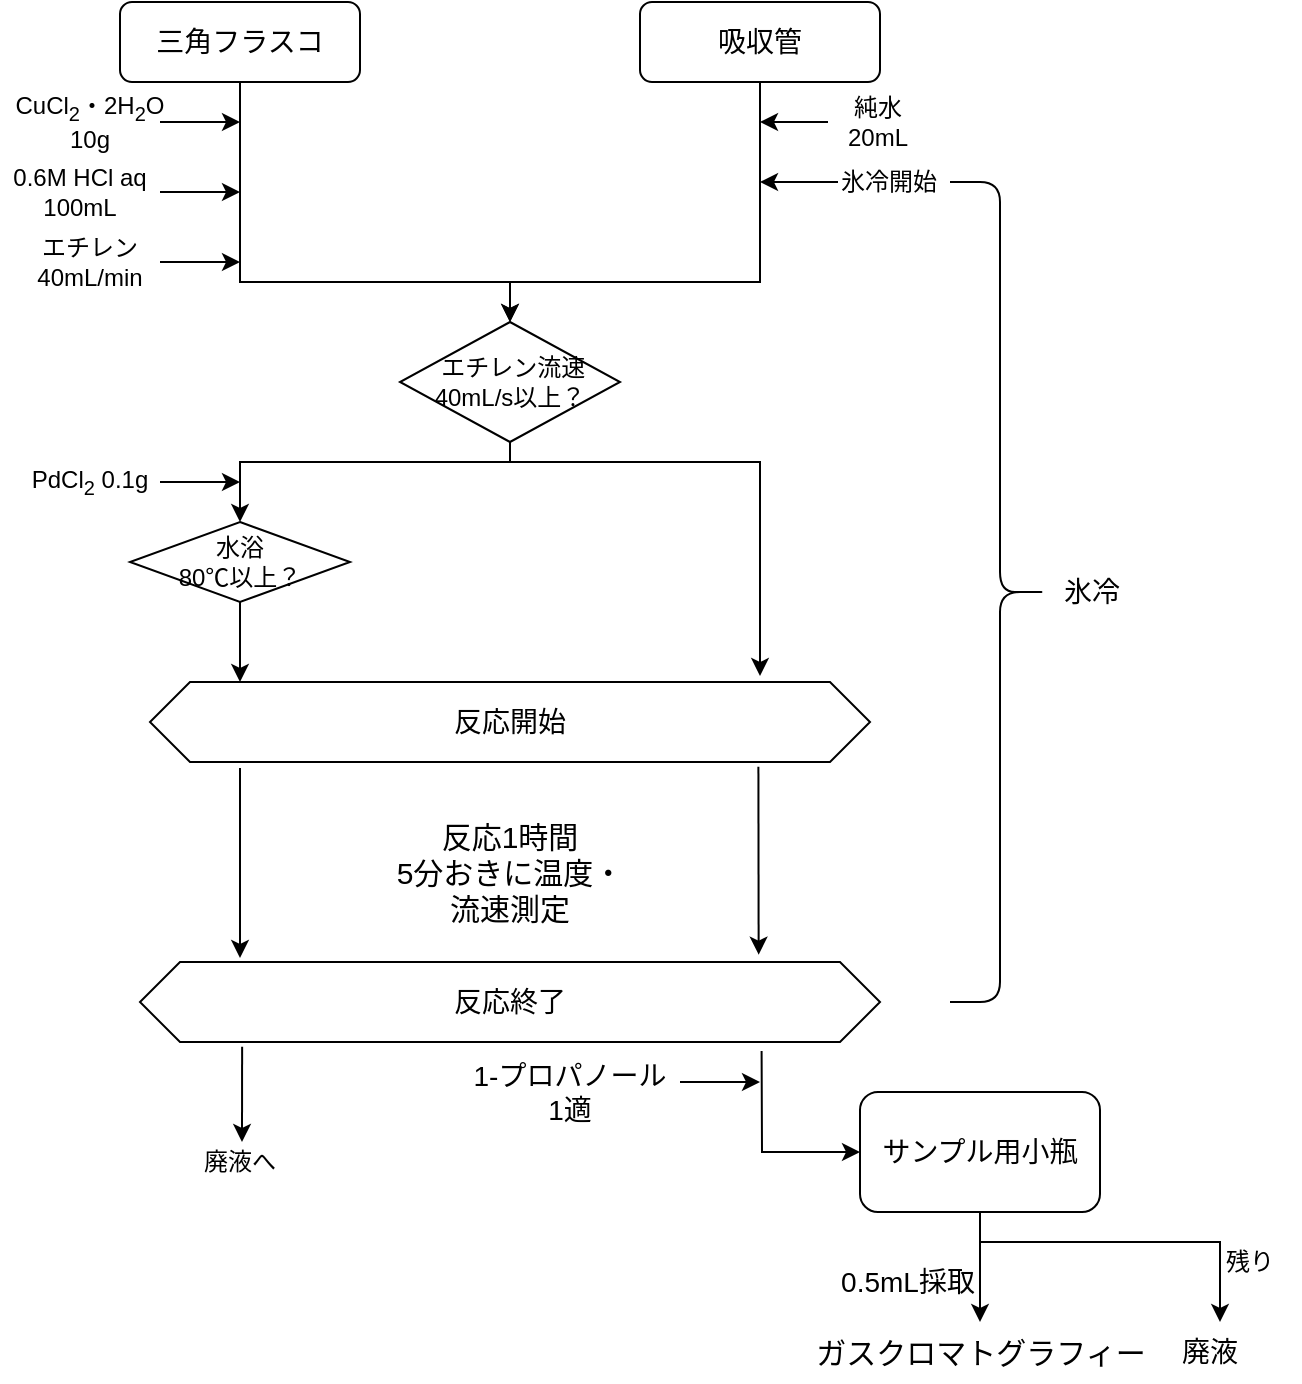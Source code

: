 <mxfile version="13.9.8" type="embed">
    <diagram id="y1zXoHQGgEaiGOm-oRdU" name="ページ1">
        <mxGraphModel dx="488" dy="472" grid="1" gridSize="10" guides="1" tooltips="1" connect="1" arrows="1" fold="1" page="1" pageScale="1" pageWidth="827" pageHeight="1169" math="0" shadow="0">
            <root>
                <mxCell id="0"/>
                <mxCell id="1" parent="0"/>
                <mxCell id="11" style="edgeStyle=orthogonalEdgeStyle;rounded=0;orthogonalLoop=1;jettySize=auto;html=1;exitX=0.5;exitY=1;exitDx=0;exitDy=0;entryX=0.5;entryY=0;entryDx=0;entryDy=0;" edge="1" parent="1" source="2" target="4">
                    <mxGeometry relative="1" as="geometry">
                        <Array as="points">
                            <mxPoint x="120" y="180"/>
                            <mxPoint x="255" y="180"/>
                        </Array>
                    </mxGeometry>
                </mxCell>
                <mxCell id="2" value="&lt;font style=&quot;font-size: 14px&quot;&gt;三角フラスコ&lt;/font&gt;" style="rounded=1;whiteSpace=wrap;html=1;" vertex="1" parent="1">
                    <mxGeometry x="60" y="40" width="120" height="40" as="geometry"/>
                </mxCell>
                <mxCell id="15" style="edgeStyle=orthogonalEdgeStyle;rounded=0;orthogonalLoop=1;jettySize=auto;html=1;entryX=0.5;entryY=0;entryDx=0;entryDy=0;exitX=0.5;exitY=1;exitDx=0;exitDy=0;" edge="1" parent="1" source="3" target="4">
                    <mxGeometry relative="1" as="geometry">
                        <Array as="points">
                            <mxPoint x="380" y="180"/>
                            <mxPoint x="255" y="180"/>
                        </Array>
                    </mxGeometry>
                </mxCell>
                <mxCell id="3" value="&lt;font style=&quot;font-size: 14px&quot;&gt;吸収管&lt;/font&gt;" style="rounded=1;whiteSpace=wrap;html=1;" vertex="1" parent="1">
                    <mxGeometry x="320" y="40" width="120" height="40" as="geometry"/>
                </mxCell>
                <mxCell id="26" style="edgeStyle=orthogonalEdgeStyle;rounded=0;orthogonalLoop=1;jettySize=auto;html=1;entryX=0.5;entryY=0;entryDx=0;entryDy=0;exitX=0.5;exitY=1;exitDx=0;exitDy=0;" edge="1" parent="1" source="4" target="5">
                    <mxGeometry relative="1" as="geometry">
                        <Array as="points">
                            <mxPoint x="255" y="270"/>
                            <mxPoint x="120" y="270"/>
                        </Array>
                    </mxGeometry>
                </mxCell>
                <mxCell id="33" style="edgeStyle=orthogonalEdgeStyle;rounded=0;orthogonalLoop=1;jettySize=auto;html=1;" edge="1" parent="1" source="4">
                    <mxGeometry relative="1" as="geometry">
                        <mxPoint x="380" y="377" as="targetPoint"/>
                        <Array as="points">
                            <mxPoint x="255" y="270"/>
                            <mxPoint x="380" y="270"/>
                            <mxPoint x="380" y="377"/>
                        </Array>
                    </mxGeometry>
                </mxCell>
                <mxCell id="4" value="&amp;nbsp;エチレン流速&lt;br&gt;40mL/s以上？" style="rhombus;whiteSpace=wrap;html=1;" vertex="1" parent="1">
                    <mxGeometry x="200" y="200" width="110" height="60" as="geometry"/>
                </mxCell>
                <mxCell id="5" value="水浴&lt;br&gt;80℃以上？" style="rhombus;whiteSpace=wrap;html=1;" vertex="1" parent="1">
                    <mxGeometry x="65" y="300" width="110" height="40" as="geometry"/>
                </mxCell>
                <mxCell id="7" value="&lt;font style=&quot;font-size: 14px&quot;&gt;反応開始&lt;/font&gt;" style="shape=hexagon;perimeter=hexagonPerimeter2;whiteSpace=wrap;html=1;fixedSize=1;" vertex="1" parent="1">
                    <mxGeometry x="75" y="380" width="360" height="40" as="geometry"/>
                </mxCell>
                <mxCell id="8" value="&lt;font style=&quot;font-size: 14px&quot;&gt;反応終了&lt;/font&gt;" style="shape=hexagon;perimeter=hexagonPerimeter2;whiteSpace=wrap;html=1;fixedSize=1;" vertex="1" parent="1">
                    <mxGeometry x="70" y="520" width="370" height="40" as="geometry"/>
                </mxCell>
                <mxCell id="9" value="&lt;font style=&quot;font-size: 14px&quot;&gt;サンプル用小瓶&lt;/font&gt;" style="rounded=1;whiteSpace=wrap;html=1;" vertex="1" parent="1">
                    <mxGeometry x="430" y="585" width="120" height="60" as="geometry"/>
                </mxCell>
                <mxCell id="16" value="" style="endArrow=classic;html=1;" edge="1" parent="1">
                    <mxGeometry width="50" height="50" relative="1" as="geometry">
                        <mxPoint x="80" y="100" as="sourcePoint"/>
                        <mxPoint x="120" y="100" as="targetPoint"/>
                    </mxGeometry>
                </mxCell>
                <mxCell id="17" value="CuCl&lt;sub&gt;2&lt;/sub&gt;・2H&lt;sub&gt;2&lt;/sub&gt;O 10g" style="text;html=1;strokeColor=none;fillColor=none;align=center;verticalAlign=middle;whiteSpace=wrap;rounded=0;" vertex="1" parent="1">
                    <mxGeometry y="90" width="90" height="20" as="geometry"/>
                </mxCell>
                <mxCell id="18" value="0.6M HCl aq&lt;br&gt;100mL" style="text;html=1;strokeColor=none;fillColor=none;align=center;verticalAlign=middle;whiteSpace=wrap;rounded=0;" vertex="1" parent="1">
                    <mxGeometry y="120" width="80" height="30" as="geometry"/>
                </mxCell>
                <mxCell id="19" value="" style="endArrow=classic;html=1;exitX=1;exitY=0.5;exitDx=0;exitDy=0;" edge="1" parent="1" source="18">
                    <mxGeometry width="50" height="50" relative="1" as="geometry">
                        <mxPoint x="80" y="130" as="sourcePoint"/>
                        <mxPoint x="120" y="135" as="targetPoint"/>
                    </mxGeometry>
                </mxCell>
                <mxCell id="20" value="純水&lt;br&gt;20mL" style="text;html=1;strokeColor=none;fillColor=none;align=center;verticalAlign=middle;whiteSpace=wrap;rounded=0;" vertex="1" parent="1">
                    <mxGeometry x="414" y="85" width="50" height="30" as="geometry"/>
                </mxCell>
                <mxCell id="21" value="" style="endArrow=classic;html=1;exitX=0;exitY=0.5;exitDx=0;exitDy=0;" edge="1" parent="1" source="20">
                    <mxGeometry width="50" height="50" relative="1" as="geometry">
                        <mxPoint x="180" y="300" as="sourcePoint"/>
                        <mxPoint x="380" y="100" as="targetPoint"/>
                    </mxGeometry>
                </mxCell>
                <mxCell id="22" value="氷冷開始" style="text;html=1;strokeColor=none;fillColor=none;align=center;verticalAlign=middle;whiteSpace=wrap;rounded=0;" vertex="1" parent="1">
                    <mxGeometry x="419" y="120" width="51" height="20" as="geometry"/>
                </mxCell>
                <mxCell id="23" value="" style="endArrow=classic;html=1;exitX=0;exitY=0.5;exitDx=0;exitDy=0;" edge="1" parent="1" source="22">
                    <mxGeometry width="50" height="50" relative="1" as="geometry">
                        <mxPoint x="240" y="300" as="sourcePoint"/>
                        <mxPoint x="380" y="130" as="targetPoint"/>
                    </mxGeometry>
                </mxCell>
                <mxCell id="24" value="エチレン&lt;br&gt;40mL/min" style="text;html=1;strokeColor=none;fillColor=none;align=center;verticalAlign=middle;whiteSpace=wrap;rounded=0;" vertex="1" parent="1">
                    <mxGeometry x="10" y="160" width="70" height="20" as="geometry"/>
                </mxCell>
                <mxCell id="25" value="" style="endArrow=classic;html=1;exitX=1;exitY=0.5;exitDx=0;exitDy=0;" edge="1" parent="1" source="24">
                    <mxGeometry width="50" height="50" relative="1" as="geometry">
                        <mxPoint x="110" y="300" as="sourcePoint"/>
                        <mxPoint x="120" y="170" as="targetPoint"/>
                    </mxGeometry>
                </mxCell>
                <mxCell id="28" value="PdCl&lt;sub&gt;2&lt;/sub&gt;&amp;nbsp;0.1g" style="text;html=1;strokeColor=none;fillColor=none;align=center;verticalAlign=middle;whiteSpace=wrap;rounded=0;" vertex="1" parent="1">
                    <mxGeometry x="25" y="270" width="40" height="20" as="geometry"/>
                </mxCell>
                <mxCell id="29" value="" style="endArrow=classic;html=1;" edge="1" parent="1">
                    <mxGeometry width="50" height="50" relative="1" as="geometry">
                        <mxPoint x="80" y="280" as="sourcePoint"/>
                        <mxPoint x="120" y="280" as="targetPoint"/>
                    </mxGeometry>
                </mxCell>
                <mxCell id="31" value="" style="endArrow=classic;html=1;exitX=0.5;exitY=1;exitDx=0;exitDy=0;" edge="1" parent="1" source="5">
                    <mxGeometry width="50" height="50" relative="1" as="geometry">
                        <mxPoint x="210" y="300" as="sourcePoint"/>
                        <mxPoint x="120" y="380" as="targetPoint"/>
                    </mxGeometry>
                </mxCell>
                <mxCell id="34" value="&lt;font style=&quot;font-size: 15px&quot;&gt;反応1時間&lt;br&gt;5分おきに温度・流速測定&lt;/font&gt;" style="text;html=1;strokeColor=none;fillColor=none;align=center;verticalAlign=middle;whiteSpace=wrap;rounded=0;" vertex="1" parent="1">
                    <mxGeometry x="195" y="440" width="120" height="70" as="geometry"/>
                </mxCell>
                <mxCell id="35" value="" style="endArrow=classic;html=1;" edge="1" parent="1">
                    <mxGeometry width="50" height="50" relative="1" as="geometry">
                        <mxPoint x="120" y="423" as="sourcePoint"/>
                        <mxPoint x="120" y="518" as="targetPoint"/>
                    </mxGeometry>
                </mxCell>
                <mxCell id="36" value="" style="endArrow=classic;html=1;exitX=0.845;exitY=1.058;exitDx=0;exitDy=0;exitPerimeter=0;entryX=0.836;entryY=-0.092;entryDx=0;entryDy=0;entryPerimeter=0;" edge="1" parent="1" source="7" target="8">
                    <mxGeometry width="50" height="50" relative="1" as="geometry">
                        <mxPoint x="210" y="570" as="sourcePoint"/>
                        <mxPoint x="260" y="520" as="targetPoint"/>
                    </mxGeometry>
                </mxCell>
                <mxCell id="37" value="" style="endArrow=classic;html=1;exitX=0.138;exitY=1.058;exitDx=0;exitDy=0;exitPerimeter=0;" edge="1" parent="1" source="8">
                    <mxGeometry width="50" height="50" relative="1" as="geometry">
                        <mxPoint x="210" y="570" as="sourcePoint"/>
                        <mxPoint x="121" y="610" as="targetPoint"/>
                    </mxGeometry>
                </mxCell>
                <mxCell id="38" value="廃液へ" style="text;html=1;strokeColor=none;fillColor=none;align=center;verticalAlign=middle;whiteSpace=wrap;rounded=0;" vertex="1" parent="1">
                    <mxGeometry x="100" y="610" width="40" height="20" as="geometry"/>
                </mxCell>
                <mxCell id="40" value="" style="endArrow=classic;html=1;exitX=0.84;exitY=1.113;exitDx=0;exitDy=0;exitPerimeter=0;entryX=0;entryY=0.5;entryDx=0;entryDy=0;rounded=0;" edge="1" parent="1" source="8" target="9">
                    <mxGeometry width="50" height="50" relative="1" as="geometry">
                        <mxPoint x="420" y="630" as="sourcePoint"/>
                        <mxPoint x="470" y="580" as="targetPoint"/>
                        <Array as="points">
                            <mxPoint x="381" y="615"/>
                        </Array>
                    </mxGeometry>
                </mxCell>
                <mxCell id="41" value="" style="endArrow=classic;html=1;" edge="1" parent="1">
                    <mxGeometry width="50" height="50" relative="1" as="geometry">
                        <mxPoint x="340" y="580" as="sourcePoint"/>
                        <mxPoint x="380" y="580" as="targetPoint"/>
                    </mxGeometry>
                </mxCell>
                <mxCell id="42" value="&lt;font style=&quot;font-size: 14px&quot;&gt;1-プロパノール&lt;br&gt;1適&lt;br&gt;&lt;/font&gt;" style="text;html=1;strokeColor=none;fillColor=none;align=center;verticalAlign=middle;whiteSpace=wrap;rounded=0;" vertex="1" parent="1">
                    <mxGeometry x="230" y="574.5" width="110" height="20" as="geometry"/>
                </mxCell>
                <mxCell id="43" value="" style="endArrow=classic;html=1;exitX=0.5;exitY=1;exitDx=0;exitDy=0;entryX=0.5;entryY=0;entryDx=0;entryDy=0;" edge="1" parent="1" source="9" target="45">
                    <mxGeometry width="50" height="50" relative="1" as="geometry">
                        <mxPoint x="450" y="630" as="sourcePoint"/>
                        <mxPoint x="500" y="699" as="targetPoint"/>
                    </mxGeometry>
                </mxCell>
                <mxCell id="44" value="&lt;font style=&quot;font-size: 14px&quot;&gt;0.5mL採取&lt;/font&gt;" style="text;html=1;strokeColor=none;fillColor=none;align=center;verticalAlign=middle;whiteSpace=wrap;rounded=0;" vertex="1" parent="1">
                    <mxGeometry x="419" y="670" width="70" height="20" as="geometry"/>
                </mxCell>
                <mxCell id="45" value="&lt;font style=&quot;font-size: 15px&quot;&gt;ガスクロマトグラフィー&lt;/font&gt;" style="text;html=1;strokeColor=none;fillColor=none;align=center;verticalAlign=middle;whiteSpace=wrap;rounded=0;" vertex="1" parent="1">
                    <mxGeometry x="404.5" y="700" width="171" height="30" as="geometry"/>
                </mxCell>
                <mxCell id="47" value="" style="endArrow=classic;html=1;rounded=0;" edge="1" parent="1">
                    <mxGeometry width="50" height="50" relative="1" as="geometry">
                        <mxPoint x="490" y="660" as="sourcePoint"/>
                        <mxPoint x="610" y="700" as="targetPoint"/>
                        <Array as="points">
                            <mxPoint x="610" y="660"/>
                        </Array>
                    </mxGeometry>
                </mxCell>
                <mxCell id="48" value="&lt;font style=&quot;font-size: 14px&quot;&gt;廃液&lt;/font&gt;" style="text;html=1;strokeColor=none;fillColor=none;align=center;verticalAlign=middle;whiteSpace=wrap;rounded=0;" vertex="1" parent="1">
                    <mxGeometry x="560" y="700" width="90" height="30" as="geometry"/>
                </mxCell>
                <mxCell id="49" value="" style="shape=curlyBracket;whiteSpace=wrap;html=1;rounded=1;size=0.5;rotation=-180;" vertex="1" parent="1">
                    <mxGeometry x="475" y="130" width="50" height="410" as="geometry"/>
                </mxCell>
                <mxCell id="50" value="&lt;font style=&quot;font-size: 14px&quot;&gt;氷冷&lt;/font&gt;" style="text;html=1;strokeColor=none;fillColor=none;align=center;verticalAlign=middle;whiteSpace=wrap;rounded=0;" vertex="1" parent="1">
                    <mxGeometry x="515.5" y="320" width="60" height="30" as="geometry"/>
                </mxCell>
                <mxCell id="51" value="残り" style="text;html=1;strokeColor=none;fillColor=none;align=center;verticalAlign=middle;whiteSpace=wrap;rounded=0;" vertex="1" parent="1">
                    <mxGeometry x="600" y="660" width="50" height="20" as="geometry"/>
                </mxCell>
            </root>
        </mxGraphModel>
    </diagram>
</mxfile>